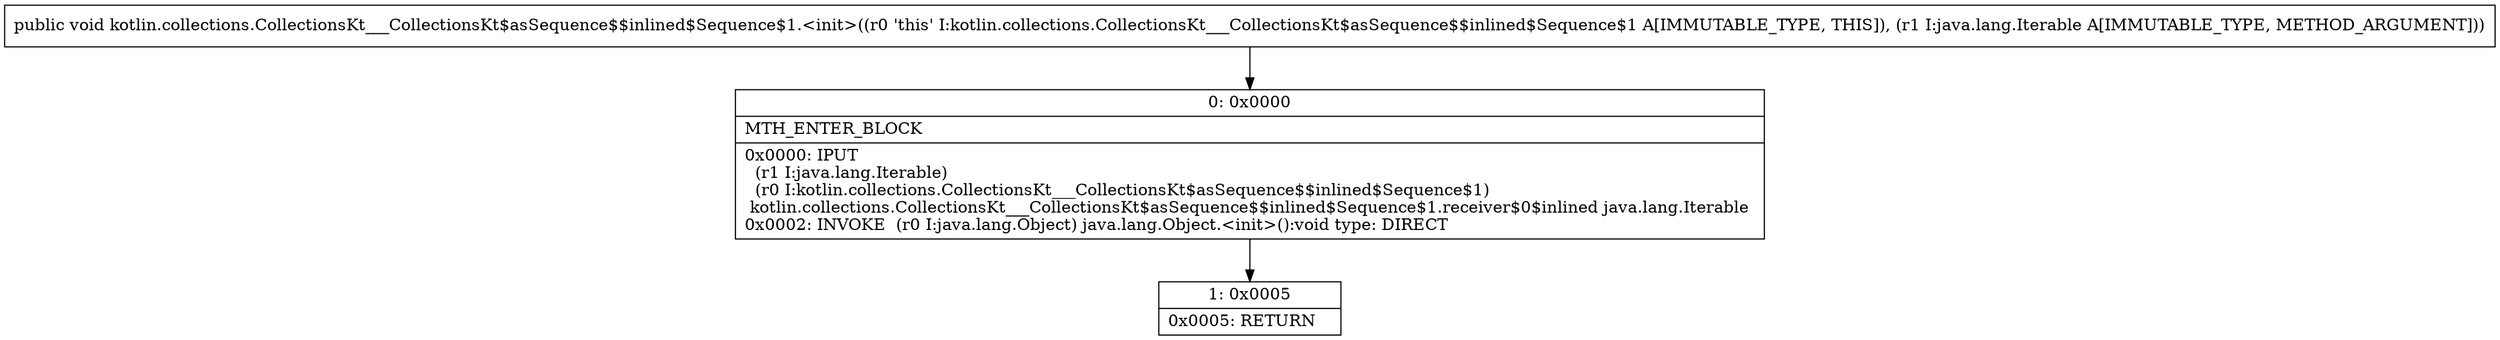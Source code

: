 digraph "CFG forkotlin.collections.CollectionsKt___CollectionsKt$asSequence$$inlined$Sequence$1.\<init\>(Ljava\/lang\/Iterable;)V" {
Node_0 [shape=record,label="{0\:\ 0x0000|MTH_ENTER_BLOCK\l|0x0000: IPUT  \l  (r1 I:java.lang.Iterable)\l  (r0 I:kotlin.collections.CollectionsKt___CollectionsKt$asSequence$$inlined$Sequence$1)\l kotlin.collections.CollectionsKt___CollectionsKt$asSequence$$inlined$Sequence$1.receiver$0$inlined java.lang.Iterable \l0x0002: INVOKE  (r0 I:java.lang.Object) java.lang.Object.\<init\>():void type: DIRECT \l}"];
Node_1 [shape=record,label="{1\:\ 0x0005|0x0005: RETURN   \l}"];
MethodNode[shape=record,label="{public void kotlin.collections.CollectionsKt___CollectionsKt$asSequence$$inlined$Sequence$1.\<init\>((r0 'this' I:kotlin.collections.CollectionsKt___CollectionsKt$asSequence$$inlined$Sequence$1 A[IMMUTABLE_TYPE, THIS]), (r1 I:java.lang.Iterable A[IMMUTABLE_TYPE, METHOD_ARGUMENT])) }"];
MethodNode -> Node_0;
Node_0 -> Node_1;
}

